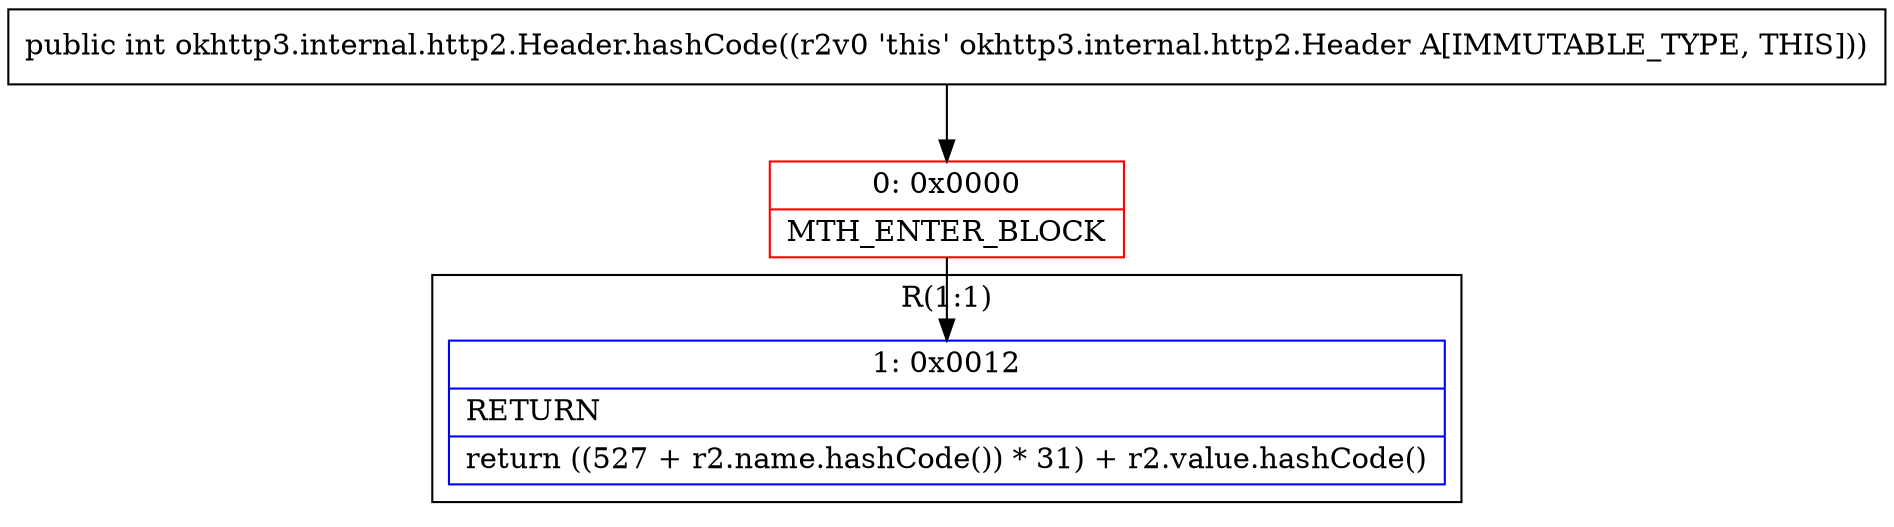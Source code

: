 digraph "CFG forokhttp3.internal.http2.Header.hashCode()I" {
subgraph cluster_Region_1680071552 {
label = "R(1:1)";
node [shape=record,color=blue];
Node_1 [shape=record,label="{1\:\ 0x0012|RETURN\l|return ((527 + r2.name.hashCode()) * 31) + r2.value.hashCode()\l}"];
}
Node_0 [shape=record,color=red,label="{0\:\ 0x0000|MTH_ENTER_BLOCK\l}"];
MethodNode[shape=record,label="{public int okhttp3.internal.http2.Header.hashCode((r2v0 'this' okhttp3.internal.http2.Header A[IMMUTABLE_TYPE, THIS])) }"];
MethodNode -> Node_0;
Node_0 -> Node_1;
}


